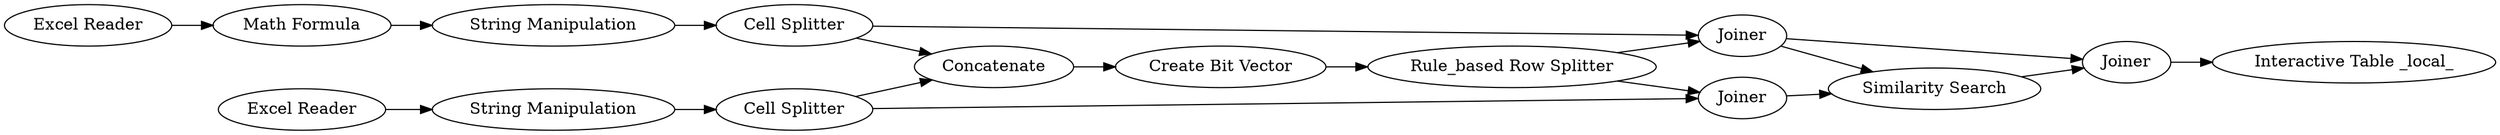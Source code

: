 digraph {
	"2294399434183185694_4" [label="Cell Splitter"]
	"2294399434183185694_15" [label="String Manipulation"]
	"2294399434183185694_7" [label="Create Bit Vector"]
	"2294399434183185694_1" [label="Excel Reader"]
	"2294399434183185694_16" [label="Interactive Table _local_"]
	"2294399434183185694_13" [label=Joiner]
	"2294399434183185694_2" [label="Excel Reader"]
	"2294399434183185694_5" [label="String Manipulation"]
	"2294399434183185694_6" [label="Cell Splitter"]
	"2294399434183185694_9" [label="Similarity Search"]
	"2294399434183185694_10" [label=Joiner]
	"2294399434183185694_14" [label=Joiner]
	"2294399434183185694_11" [label=Concatenate]
	"2294399434183185694_12" [label="Rule_based Row Splitter"]
	"2294399434183185694_17" [label="Math Formula"]
	"2294399434183185694_1" -> "2294399434183185694_15"
	"2294399434183185694_14" -> "2294399434183185694_16"
	"2294399434183185694_5" -> "2294399434183185694_6"
	"2294399434183185694_9" -> "2294399434183185694_14"
	"2294399434183185694_10" -> "2294399434183185694_9"
	"2294399434183185694_6" -> "2294399434183185694_13"
	"2294399434183185694_6" -> "2294399434183185694_11"
	"2294399434183185694_12" -> "2294399434183185694_13"
	"2294399434183185694_7" -> "2294399434183185694_12"
	"2294399434183185694_17" -> "2294399434183185694_5"
	"2294399434183185694_2" -> "2294399434183185694_17"
	"2294399434183185694_13" -> "2294399434183185694_14"
	"2294399434183185694_11" -> "2294399434183185694_7"
	"2294399434183185694_4" -> "2294399434183185694_11"
	"2294399434183185694_13" -> "2294399434183185694_9"
	"2294399434183185694_4" -> "2294399434183185694_10"
	"2294399434183185694_15" -> "2294399434183185694_4"
	"2294399434183185694_12" -> "2294399434183185694_10"
	rankdir=LR
}
